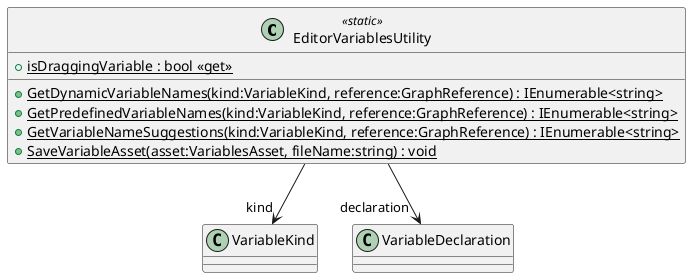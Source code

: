 @startuml
class EditorVariablesUtility <<static>> {
    + {static} isDraggingVariable : bool <<get>>
    + {static} GetDynamicVariableNames(kind:VariableKind, reference:GraphReference) : IEnumerable<string>
    + {static} GetPredefinedVariableNames(kind:VariableKind, reference:GraphReference) : IEnumerable<string>
    + {static} GetVariableNameSuggestions(kind:VariableKind, reference:GraphReference) : IEnumerable<string>
    + {static} SaveVariableAsset(asset:VariablesAsset, fileName:string) : void
}
EditorVariablesUtility --> "kind" VariableKind
EditorVariablesUtility --> "declaration" VariableDeclaration
@enduml
